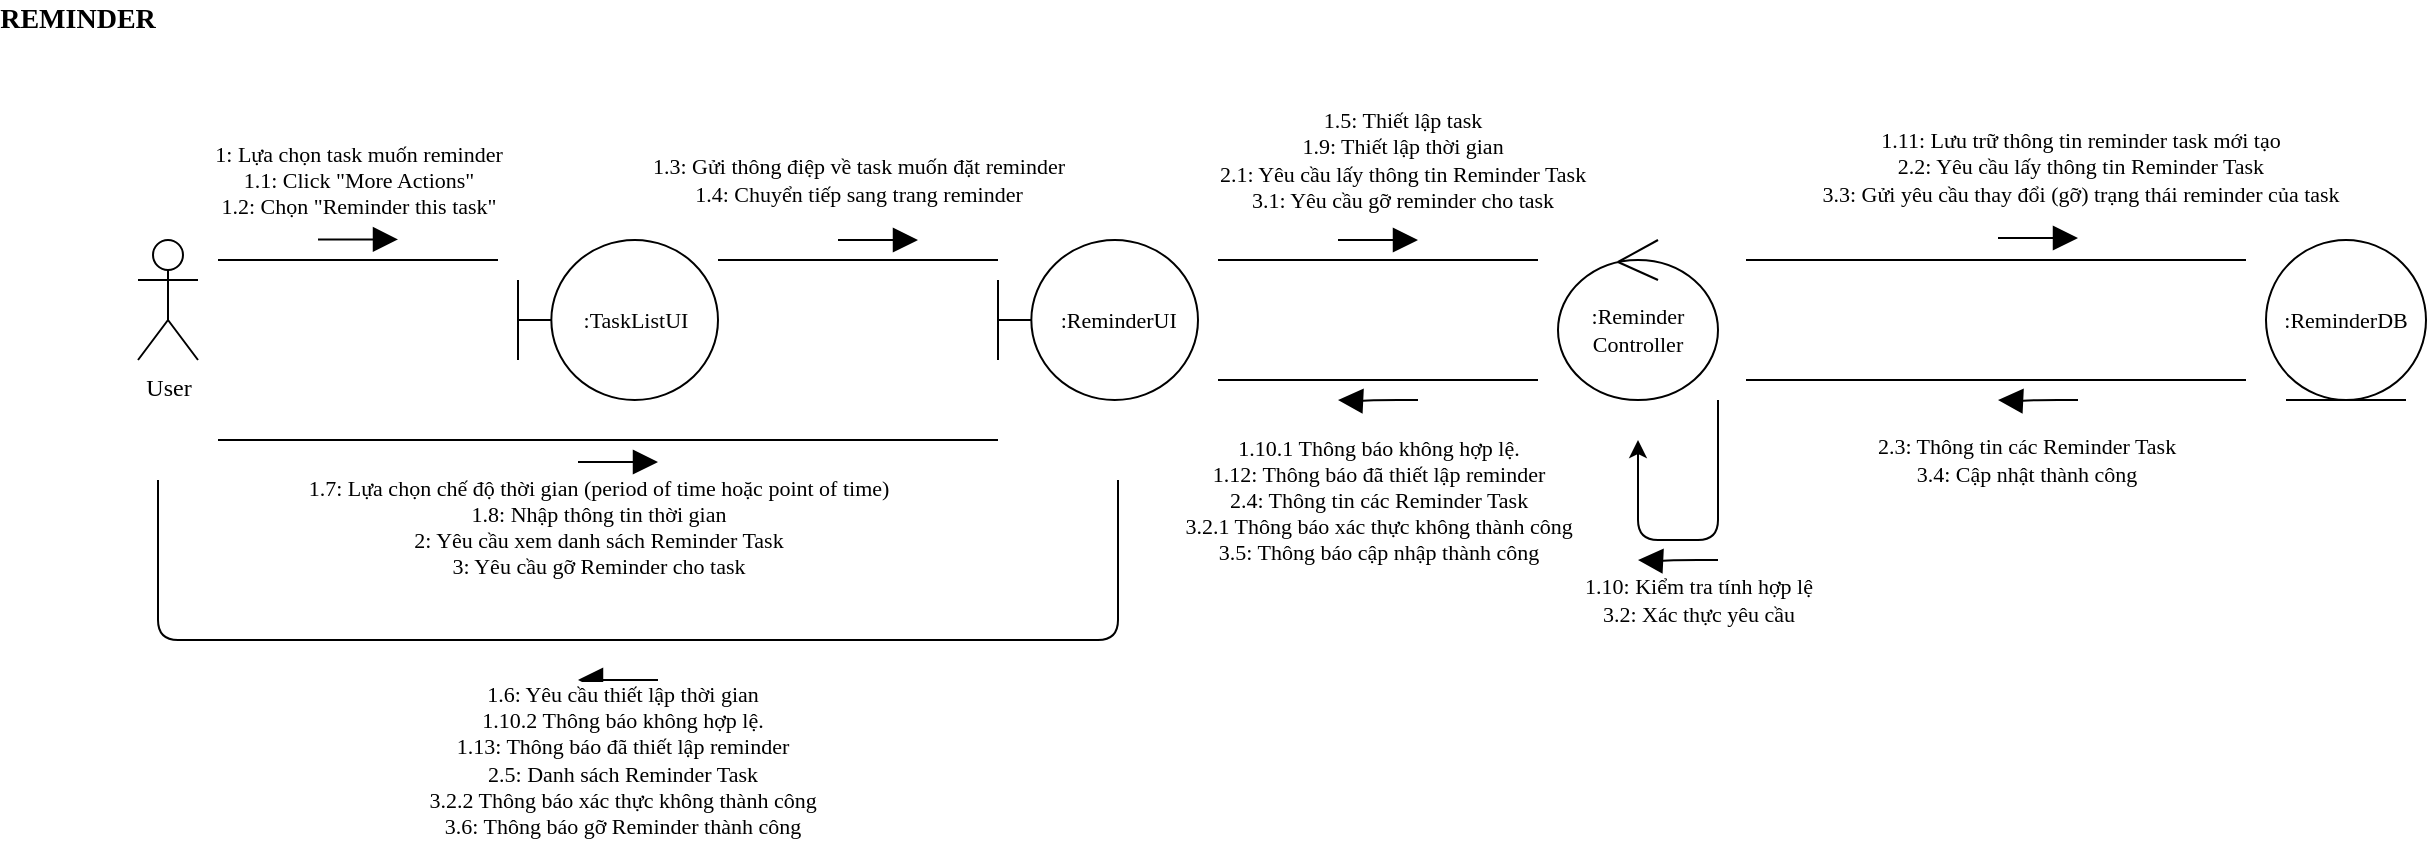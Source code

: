 <mxfile version="13.10.0" type="device"><diagram id="nw-FjYAkiKjcjClBxKrP" name="Page-1"><mxGraphModel dx="1108" dy="460" grid="1" gridSize="10" guides="1" tooltips="1" connect="1" arrows="1" fold="1" page="1" pageScale="1" pageWidth="850" pageHeight="1100" math="0" shadow="0"><root><mxCell id="0"/><mxCell id="1" parent="0"/><mxCell id="G5-ezGzjWO1AAINgcTao-1" value="User" style="shape=umlActor;verticalLabelPosition=bottom;verticalAlign=top;html=1;outlineConnect=0;fontFamily=Verdana;" parent="1" vertex="1"><mxGeometry x="130" y="160" width="30" height="60" as="geometry"/></mxCell><mxCell id="3H9a2RDMc96QFJdqYiUV-1" value="&amp;nbsp;:ReminderUI" style="shape=umlBoundary;whiteSpace=wrap;html=1;fontFamily=Verdana;fontSize=11;" parent="1" vertex="1"><mxGeometry x="560" y="160" width="100" height="80" as="geometry"/></mxCell><mxCell id="3H9a2RDMc96QFJdqYiUV-2" value="&lt;font style=&quot;font-size: 11px&quot;&gt;:ReminderDB&lt;/font&gt;" style="ellipse;shape=umlEntity;whiteSpace=wrap;html=1;fontFamily=Verdana;" parent="1" vertex="1"><mxGeometry x="1194" y="160" width="80" height="80" as="geometry"/></mxCell><mxCell id="3H9a2RDMc96QFJdqYiUV-3" value=":Reminder&lt;br style=&quot;font-size: 11px;&quot;&gt;Controller" style="ellipse;shape=umlControl;whiteSpace=wrap;html=1;fontFamily=Verdana;fontSize=11;" parent="1" vertex="1"><mxGeometry x="840" y="160" width="80" height="80" as="geometry"/></mxCell><mxCell id="3H9a2RDMc96QFJdqYiUV-5" value=":TaskListUI" style="shape=umlBoundary;whiteSpace=wrap;html=1;fontFamily=Verdana;fontSize=11;" parent="1" vertex="1"><mxGeometry x="320" y="160" width="100" height="80" as="geometry"/></mxCell><mxCell id="3H9a2RDMc96QFJdqYiUV-6" value="1: Lựa chọn task muốn reminder&lt;br&gt;1.1: Click &quot;More Actions&quot;&lt;br&gt;1.2: Chọn &quot;Reminder this task&quot;" style="endArrow=none;html=1;fontFamily=Verdana;fontSize=11;" parent="1" edge="1"><mxGeometry y="40" width="50" height="50" relative="1" as="geometry"><mxPoint x="170" y="170" as="sourcePoint"/><mxPoint x="310" y="170" as="targetPoint"/><mxPoint as="offset"/></mxGeometry></mxCell><mxCell id="3H9a2RDMc96QFJdqYiUV-7" value="" style="endArrow=block;html=1;fontFamily=Verdana;fontSize=11;horizontal=1;verticalAlign=middle;endFill=1;jumpSize=9;rounded=1;startSize=10;endSize=10;" parent="1" edge="1"><mxGeometry width="50" height="50" relative="1" as="geometry"><mxPoint x="220" y="159.72" as="sourcePoint"/><mxPoint x="260" y="159.72" as="targetPoint"/></mxGeometry></mxCell><mxCell id="3H9a2RDMc96QFJdqYiUV-8" value="&lt;div&gt;1.7: Lựa chọn chế độ thời gian (period of time hoặc point of time)&lt;/div&gt;&lt;div&gt;1.8: Nhập thông tin thời gian&lt;/div&gt;&lt;div&gt;2: Yêu cầu xem danh sách Reminder Task&lt;/div&gt;&lt;div&gt;3: Yêu cầu gỡ Reminder cho task&lt;/div&gt;&lt;div&gt;&lt;br&gt;&lt;/div&gt;" style="endArrow=none;html=1;fontFamily=Verdana;fontSize=11;" parent="1" edge="1"><mxGeometry x="-0.026" y="-50" width="50" height="50" relative="1" as="geometry"><mxPoint x="170" y="260" as="sourcePoint"/><mxPoint x="560" y="260" as="targetPoint"/><mxPoint as="offset"/></mxGeometry></mxCell><mxCell id="3H9a2RDMc96QFJdqYiUV-9" value="" style="endArrow=block;html=1;fontFamily=Verdana;fontSize=11;horizontal=1;verticalAlign=middle;endFill=1;jumpSize=9;rounded=1;startSize=10;endSize=10;" parent="1" edge="1"><mxGeometry width="50" height="50" relative="1" as="geometry"><mxPoint x="390" y="380" as="sourcePoint"/><mxPoint x="350" y="380" as="targetPoint"/><Array as="points"><mxPoint x="370" y="380"/></Array></mxGeometry></mxCell><mxCell id="3H9a2RDMc96QFJdqYiUV-10" value="&lt;div&gt;1.3: Gửi thông điệp về task muốn đặt reminder&lt;/div&gt;&lt;div&gt;1.4: Chuyển tiếp sang trang reminder&lt;/div&gt;" style="endArrow=none;html=1;fontFamily=Verdana;fontSize=11;" parent="1" edge="1"><mxGeometry y="40" width="50" height="50" relative="1" as="geometry"><mxPoint x="420" y="170" as="sourcePoint"/><mxPoint x="560" y="170" as="targetPoint"/><mxPoint as="offset"/></mxGeometry></mxCell><mxCell id="3H9a2RDMc96QFJdqYiUV-11" value="" style="endArrow=block;html=1;fontFamily=Verdana;fontSize=11;horizontal=1;verticalAlign=middle;endFill=1;jumpSize=9;rounded=1;startSize=10;endSize=10;" parent="1" edge="1"><mxGeometry width="50" height="50" relative="1" as="geometry"><mxPoint x="480" y="160.0" as="sourcePoint"/><mxPoint x="520" y="160.0" as="targetPoint"/></mxGeometry></mxCell><mxCell id="3H9a2RDMc96QFJdqYiUV-12" value="" style="endArrow=block;html=1;fontFamily=Verdana;fontSize=11;horizontal=1;verticalAlign=middle;endFill=1;jumpSize=9;rounded=1;startSize=10;endSize=10;" parent="1" edge="1"><mxGeometry width="50" height="50" relative="1" as="geometry"><mxPoint x="350" y="271" as="sourcePoint"/><mxPoint x="390" y="271" as="targetPoint"/></mxGeometry></mxCell><mxCell id="3H9a2RDMc96QFJdqYiUV-13" value="&lt;div&gt;1.6: Yêu cầu thiết lập thời gian&lt;/div&gt;&lt;div&gt;1.10.2 Thông báo không hợp lệ.&lt;/div&gt;&lt;div&gt;1.13: Thông báo đã thiết lập reminder&lt;/div&gt;&lt;div&gt;2.5: Danh sách Reminder Task&lt;/div&gt;&lt;div&gt;3.2.2 Thông báo xác thực không thành công&lt;/div&gt;&lt;div&gt;3.6: Thông báo gỡ Reminder thành công&lt;/div&gt;" style="endArrow=none;html=1;fontFamily=Verdana;fontSize=11;" parent="1" edge="1"><mxGeometry x="-0.026" y="-60" width="50" height="50" relative="1" as="geometry"><mxPoint x="140" y="280" as="sourcePoint"/><mxPoint x="620" y="280" as="targetPoint"/><mxPoint as="offset"/><Array as="points"><mxPoint x="140" y="360"/><mxPoint x="620" y="360"/></Array></mxGeometry></mxCell><mxCell id="3H9a2RDMc96QFJdqYiUV-14" value="&lt;div&gt;1.5: Thiết lập task&lt;/div&gt;&lt;div&gt;1.9: Thiết lập thời gian&lt;/div&gt;&lt;div&gt;2.1: Yêu cầu lấy thông tin Reminder Task&lt;/div&gt;&lt;div&gt;3.1: Yêu cầu gỡ reminder cho task&lt;/div&gt;" style="endArrow=none;html=1;fontFamily=Verdana;fontSize=11;" parent="1" edge="1"><mxGeometry x="0.143" y="50" width="50" height="50" relative="1" as="geometry"><mxPoint x="670" y="170" as="sourcePoint"/><mxPoint x="830" y="170" as="targetPoint"/><mxPoint as="offset"/></mxGeometry></mxCell><mxCell id="3H9a2RDMc96QFJdqYiUV-15" value="" style="endArrow=block;html=1;fontFamily=Verdana;fontSize=11;horizontal=1;verticalAlign=middle;endFill=1;jumpSize=9;rounded=1;startSize=10;endSize=10;" parent="1" edge="1"><mxGeometry width="50" height="50" relative="1" as="geometry"><mxPoint x="730" y="160" as="sourcePoint"/><mxPoint x="770" y="160" as="targetPoint"/></mxGeometry></mxCell><mxCell id="3H9a2RDMc96QFJdqYiUV-16" value="&lt;div&gt;1.11: Lưu trữ thông tin reminder task mới tạo&lt;/div&gt;&lt;div&gt;2.2: Yêu cầu lấy thông tin Reminder Task&lt;/div&gt;&lt;div&gt;3.3: Gửi yêu cầu thay đổi (gỡ) trạng thái reminder của task&lt;/div&gt;&lt;div&gt;&lt;br&gt;&lt;/div&gt;" style="endArrow=none;html=1;fontFamily=Verdana;fontSize=11;" parent="1" edge="1"><mxGeometry x="0.333" y="40" width="50" height="50" relative="1" as="geometry"><mxPoint x="934" y="170" as="sourcePoint"/><mxPoint x="1184" y="170" as="targetPoint"/><mxPoint as="offset"/></mxGeometry></mxCell><mxCell id="3H9a2RDMc96QFJdqYiUV-17" value="" style="endArrow=block;html=1;fontFamily=Verdana;fontSize=11;horizontal=1;verticalAlign=middle;endFill=1;jumpSize=9;rounded=1;startSize=10;endSize=10;" parent="1" edge="1"><mxGeometry width="50" height="50" relative="1" as="geometry"><mxPoint x="1060" y="159" as="sourcePoint"/><mxPoint x="1100" y="159" as="targetPoint"/></mxGeometry></mxCell><mxCell id="3H9a2RDMc96QFJdqYiUV-18" value="&lt;div&gt;&lt;div&gt;2.3: Thông tin các Reminder Task&lt;/div&gt;&lt;div&gt;3.4: Cập nhật thành công&lt;/div&gt;&lt;/div&gt;" style="endArrow=none;html=1;fontFamily=Verdana;fontSize=11;" parent="1" edge="1"><mxGeometry x="0.12" y="-40" width="50" height="50" relative="1" as="geometry"><mxPoint x="934" y="230" as="sourcePoint"/><mxPoint x="1184" y="230" as="targetPoint"/><mxPoint as="offset"/></mxGeometry></mxCell><mxCell id="3H9a2RDMc96QFJdqYiUV-19" value="" style="endArrow=block;html=1;fontFamily=Verdana;fontSize=11;horizontal=1;verticalAlign=middle;endFill=1;jumpSize=9;rounded=1;startSize=10;endSize=10;" parent="1" edge="1"><mxGeometry width="50" height="50" relative="1" as="geometry"><mxPoint x="1100" y="240" as="sourcePoint"/><mxPoint x="1060" y="240" as="targetPoint"/><Array as="points"><mxPoint x="1080" y="240"/><mxPoint x="1070" y="240.48"/></Array></mxGeometry></mxCell><mxCell id="3H9a2RDMc96QFJdqYiUV-20" value="&lt;div&gt;1.10.1 Thông báo không hợp lệ.&lt;/div&gt;&lt;div&gt;1.12: Thông báo đã thiết lập reminder&lt;/div&gt;&lt;div&gt;2.4: Thông tin các Reminder Task&lt;/div&gt;&lt;div&gt;3.2.1 Thông báo xác thực không thành công&lt;/div&gt;&lt;div&gt;3.5: Thông báo cập nhập thành công&lt;/div&gt;" style="endArrow=none;html=1;fontFamily=Verdana;fontSize=11;" parent="1" edge="1"><mxGeometry y="-60" width="50" height="50" relative="1" as="geometry"><mxPoint x="670" y="230" as="sourcePoint"/><mxPoint x="830" y="230" as="targetPoint"/><mxPoint as="offset"/></mxGeometry></mxCell><mxCell id="3H9a2RDMc96QFJdqYiUV-21" value="1.10: Kiểm tra tính hợp lệ&lt;br&gt;3.2: Xác thực yêu cầu" style="endArrow=classic;html=1;strokeColor=#000000;fontFamily=Verdana;fontSize=11;" parent="1" edge="1"><mxGeometry y="30" width="50" height="50" relative="1" as="geometry"><mxPoint x="920" y="240" as="sourcePoint"/><mxPoint x="880" y="260" as="targetPoint"/><Array as="points"><mxPoint x="920" y="310"/><mxPoint x="880" y="310"/></Array><mxPoint as="offset"/></mxGeometry></mxCell><mxCell id="3H9a2RDMc96QFJdqYiUV-22" value="" style="endArrow=block;html=1;fontFamily=Verdana;fontSize=11;horizontal=1;verticalAlign=middle;endFill=1;jumpSize=9;rounded=1;startSize=10;endSize=10;" parent="1" edge="1"><mxGeometry width="50" height="50" relative="1" as="geometry"><mxPoint x="770" y="240" as="sourcePoint"/><mxPoint x="730" y="240" as="targetPoint"/><Array as="points"><mxPoint x="750" y="240"/><mxPoint x="740" y="240.48"/></Array></mxGeometry></mxCell><mxCell id="3H9a2RDMc96QFJdqYiUV-23" value="" style="endArrow=block;html=1;fontFamily=Verdana;fontSize=11;horizontal=1;verticalAlign=middle;endFill=1;jumpSize=9;rounded=1;startSize=10;endSize=10;" parent="1" edge="1"><mxGeometry width="50" height="50" relative="1" as="geometry"><mxPoint x="920" y="320" as="sourcePoint"/><mxPoint x="880" y="320" as="targetPoint"/><Array as="points"><mxPoint x="900" y="320"/><mxPoint x="890" y="320.48"/></Array></mxGeometry></mxCell><mxCell id="aUZn671jVqGbtxINH7tU-1" value="&lt;font face=&quot;Verdana&quot; style=&quot;font-size: 14px&quot;&gt;REMINDER&lt;/font&gt;" style="text;html=1;strokeColor=none;fillColor=none;align=center;verticalAlign=middle;whiteSpace=wrap;rounded=0;fontStyle=1" parent="1" vertex="1"><mxGeometry x="80" y="40" width="40" height="20" as="geometry"/></mxCell></root></mxGraphModel></diagram></mxfile>